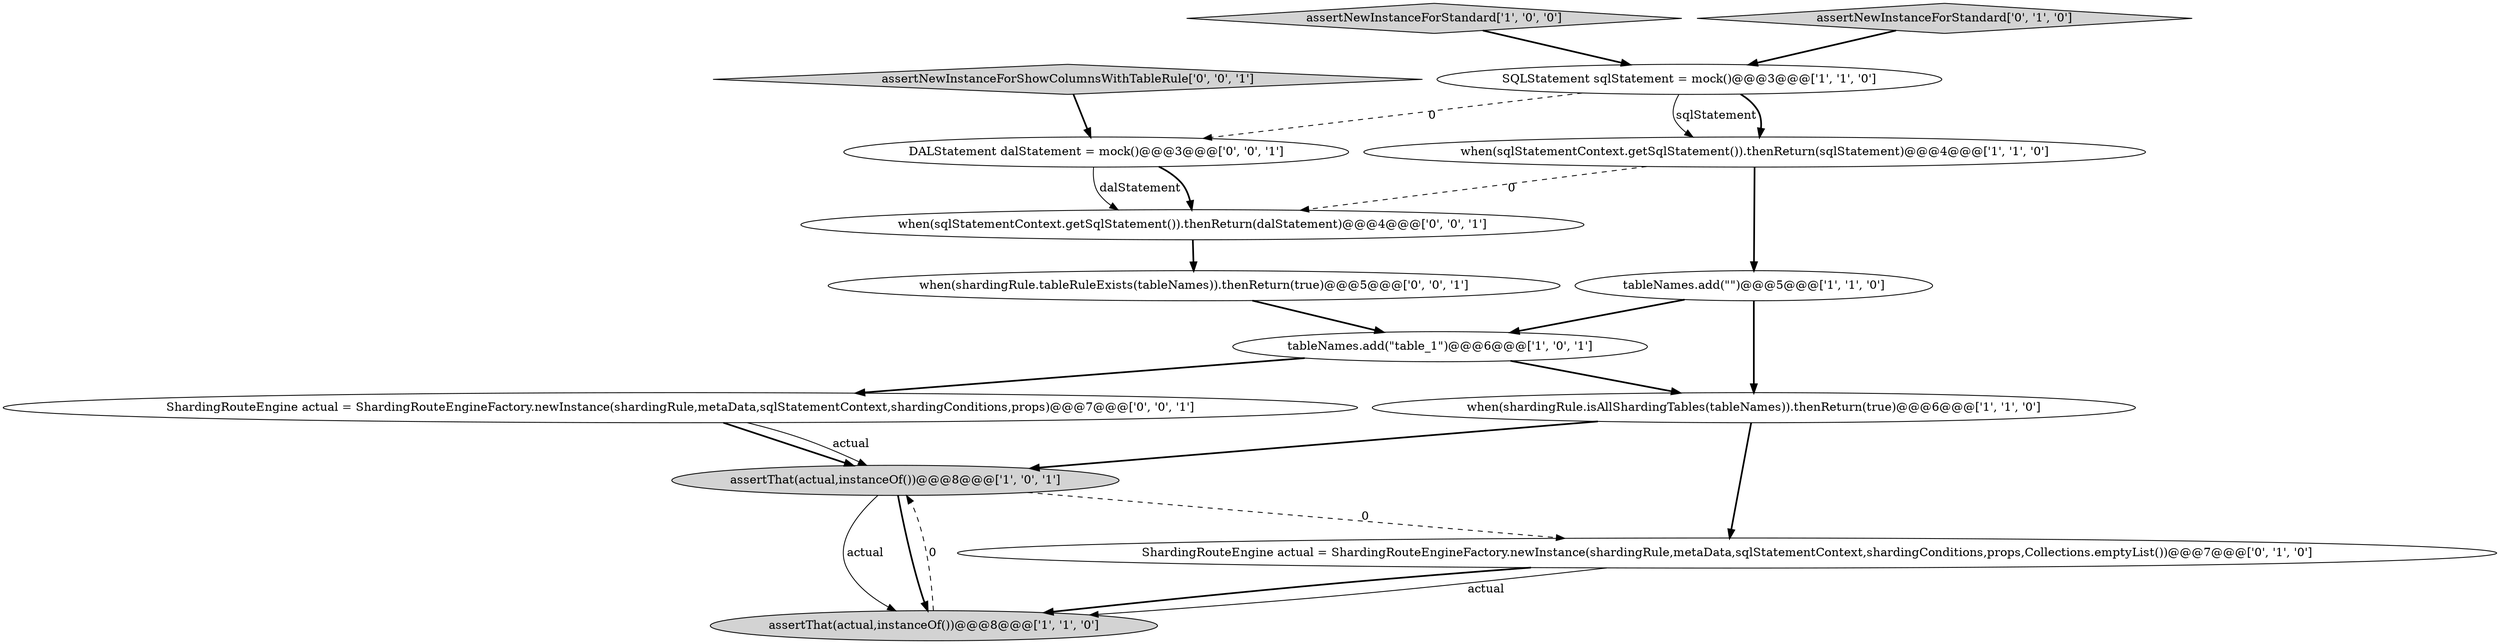 digraph {
3 [style = filled, label = "assertThat(actual,instanceOf())@@@8@@@['1', '0', '1']", fillcolor = lightgray, shape = ellipse image = "AAA0AAABBB1BBB"];
12 [style = filled, label = "ShardingRouteEngine actual = ShardingRouteEngineFactory.newInstance(shardingRule,metaData,sqlStatementContext,shardingConditions,props)@@@7@@@['0', '0', '1']", fillcolor = white, shape = ellipse image = "AAA0AAABBB3BBB"];
6 [style = filled, label = "assertNewInstanceForStandard['1', '0', '0']", fillcolor = lightgray, shape = diamond image = "AAA0AAABBB1BBB"];
9 [style = filled, label = "ShardingRouteEngine actual = ShardingRouteEngineFactory.newInstance(shardingRule,metaData,sqlStatementContext,shardingConditions,props,Collections.emptyList())@@@7@@@['0', '1', '0']", fillcolor = white, shape = ellipse image = "AAA1AAABBB2BBB"];
13 [style = filled, label = "when(sqlStatementContext.getSqlStatement()).thenReturn(dalStatement)@@@4@@@['0', '0', '1']", fillcolor = white, shape = ellipse image = "AAA0AAABBB3BBB"];
14 [style = filled, label = "assertNewInstanceForShowColumnsWithTableRule['0', '0', '1']", fillcolor = lightgray, shape = diamond image = "AAA0AAABBB3BBB"];
5 [style = filled, label = "SQLStatement sqlStatement = mock()@@@3@@@['1', '1', '0']", fillcolor = white, shape = ellipse image = "AAA0AAABBB1BBB"];
0 [style = filled, label = "tableNames.add(\"\")@@@5@@@['1', '1', '0']", fillcolor = white, shape = ellipse image = "AAA0AAABBB1BBB"];
2 [style = filled, label = "tableNames.add(\"table_1\")@@@6@@@['1', '0', '1']", fillcolor = white, shape = ellipse image = "AAA0AAABBB1BBB"];
8 [style = filled, label = "assertNewInstanceForStandard['0', '1', '0']", fillcolor = lightgray, shape = diamond image = "AAA0AAABBB2BBB"];
4 [style = filled, label = "when(sqlStatementContext.getSqlStatement()).thenReturn(sqlStatement)@@@4@@@['1', '1', '0']", fillcolor = white, shape = ellipse image = "AAA0AAABBB1BBB"];
1 [style = filled, label = "assertThat(actual,instanceOf())@@@8@@@['1', '1', '0']", fillcolor = lightgray, shape = ellipse image = "AAA0AAABBB1BBB"];
7 [style = filled, label = "when(shardingRule.isAllShardingTables(tableNames)).thenReturn(true)@@@6@@@['1', '1', '0']", fillcolor = white, shape = ellipse image = "AAA0AAABBB1BBB"];
10 [style = filled, label = "DALStatement dalStatement = mock()@@@3@@@['0', '0', '1']", fillcolor = white, shape = ellipse image = "AAA0AAABBB3BBB"];
11 [style = filled, label = "when(shardingRule.tableRuleExists(tableNames)).thenReturn(true)@@@5@@@['0', '0', '1']", fillcolor = white, shape = ellipse image = "AAA0AAABBB3BBB"];
10->13 [style = solid, label="dalStatement"];
8->5 [style = bold, label=""];
5->4 [style = solid, label="sqlStatement"];
2->7 [style = bold, label=""];
0->7 [style = bold, label=""];
7->9 [style = bold, label=""];
3->1 [style = solid, label="actual"];
11->2 [style = bold, label=""];
5->4 [style = bold, label=""];
9->1 [style = solid, label="actual"];
3->1 [style = bold, label=""];
7->3 [style = bold, label=""];
13->11 [style = bold, label=""];
10->13 [style = bold, label=""];
2->12 [style = bold, label=""];
12->3 [style = bold, label=""];
6->5 [style = bold, label=""];
5->10 [style = dashed, label="0"];
1->3 [style = dashed, label="0"];
4->13 [style = dashed, label="0"];
0->2 [style = bold, label=""];
14->10 [style = bold, label=""];
12->3 [style = solid, label="actual"];
9->1 [style = bold, label=""];
3->9 [style = dashed, label="0"];
4->0 [style = bold, label=""];
}
